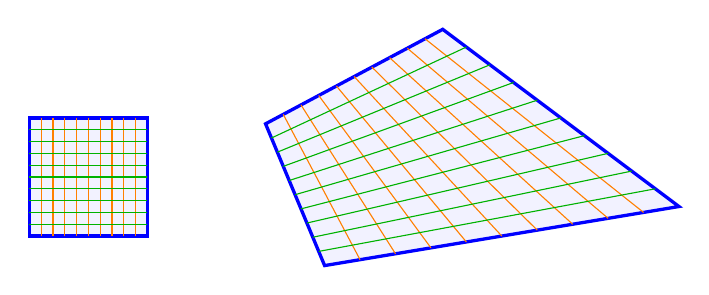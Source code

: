 ﻿\begin{tikzpicture}[scale=1.5]

\begin{scope}[xshift=-0.5cm,scale=1]
% Axes
\draw[blue, fill=blue!5, very thick,] (0,0) rectangle (1,1);
\coordinate (A0) at (0,0);
\coordinate (B0) at (1,0);
\coordinate (C0) at (1,1);
\coordinate (D0) at (0,1);
% \node at (A0) [below left] {$A_0$};
% \node at (B0) [below right] {$B_0$};
% \node at (C0) [above right] {$C_0$};
% \node at (D0) [above left] {$D_0$};

\foreach \t in {0.1,0.2,...,0.9}{
    \coordinate (P) at ($(A0)!\t!(B0)$);
    \coordinate (Q) at ($(D0)!\t!(C0)$);
    \draw[orange] (P) -- (Q);
}
\foreach \t in {0.1,0.2,...,0.9}{
    \coordinate (P) at ($(A0)!\t!(D0)$);
    \coordinate (Q) at ($(B0)!\t!(C0)$);
    \draw[green!70!black] (P) -- (Q);
}

\end{scope}


\begin{scope}[xshift=1cm,yshift=-0.75cm,scale=1,]

\begin{scope}[xshift=1cm,yshift=0.5cm]
    \coordinate (A) at (0,0);
    \coordinate (B) at (3,0.5);
    \coordinate (C) at (1,2);
    \coordinate (D) at  (-0.5,1.2);
    \draw[blue, fill=blue!5, very thick] (A) -- (B) -- (C) -- (D) -- cycle;
%     \node at (A) [below] {$A$};
%     \node at (B) [right] {$B$};
%     \node at (C) [above] {$C$};
%     \node at (D) [above left] {$D$};

\foreach \t in {0.1,0.2,...,0.9}{
    \coordinate (P) at ($(A)!\t!(B)$);
    \coordinate (Q) at ($(D)!\t!(C)$);
    \draw[orange] (P) -- (Q);
}
\foreach \t in {0.1,0.2,...,0.9}{
    \coordinate (P) at ($(A)!\t!(D)$);
    \coordinate (Q) at ($(B)!\t!(C)$);
    \draw[green!70!black] (P) -- (Q);
}
\end{scope}
\end{scope}



\end{tikzpicture}
